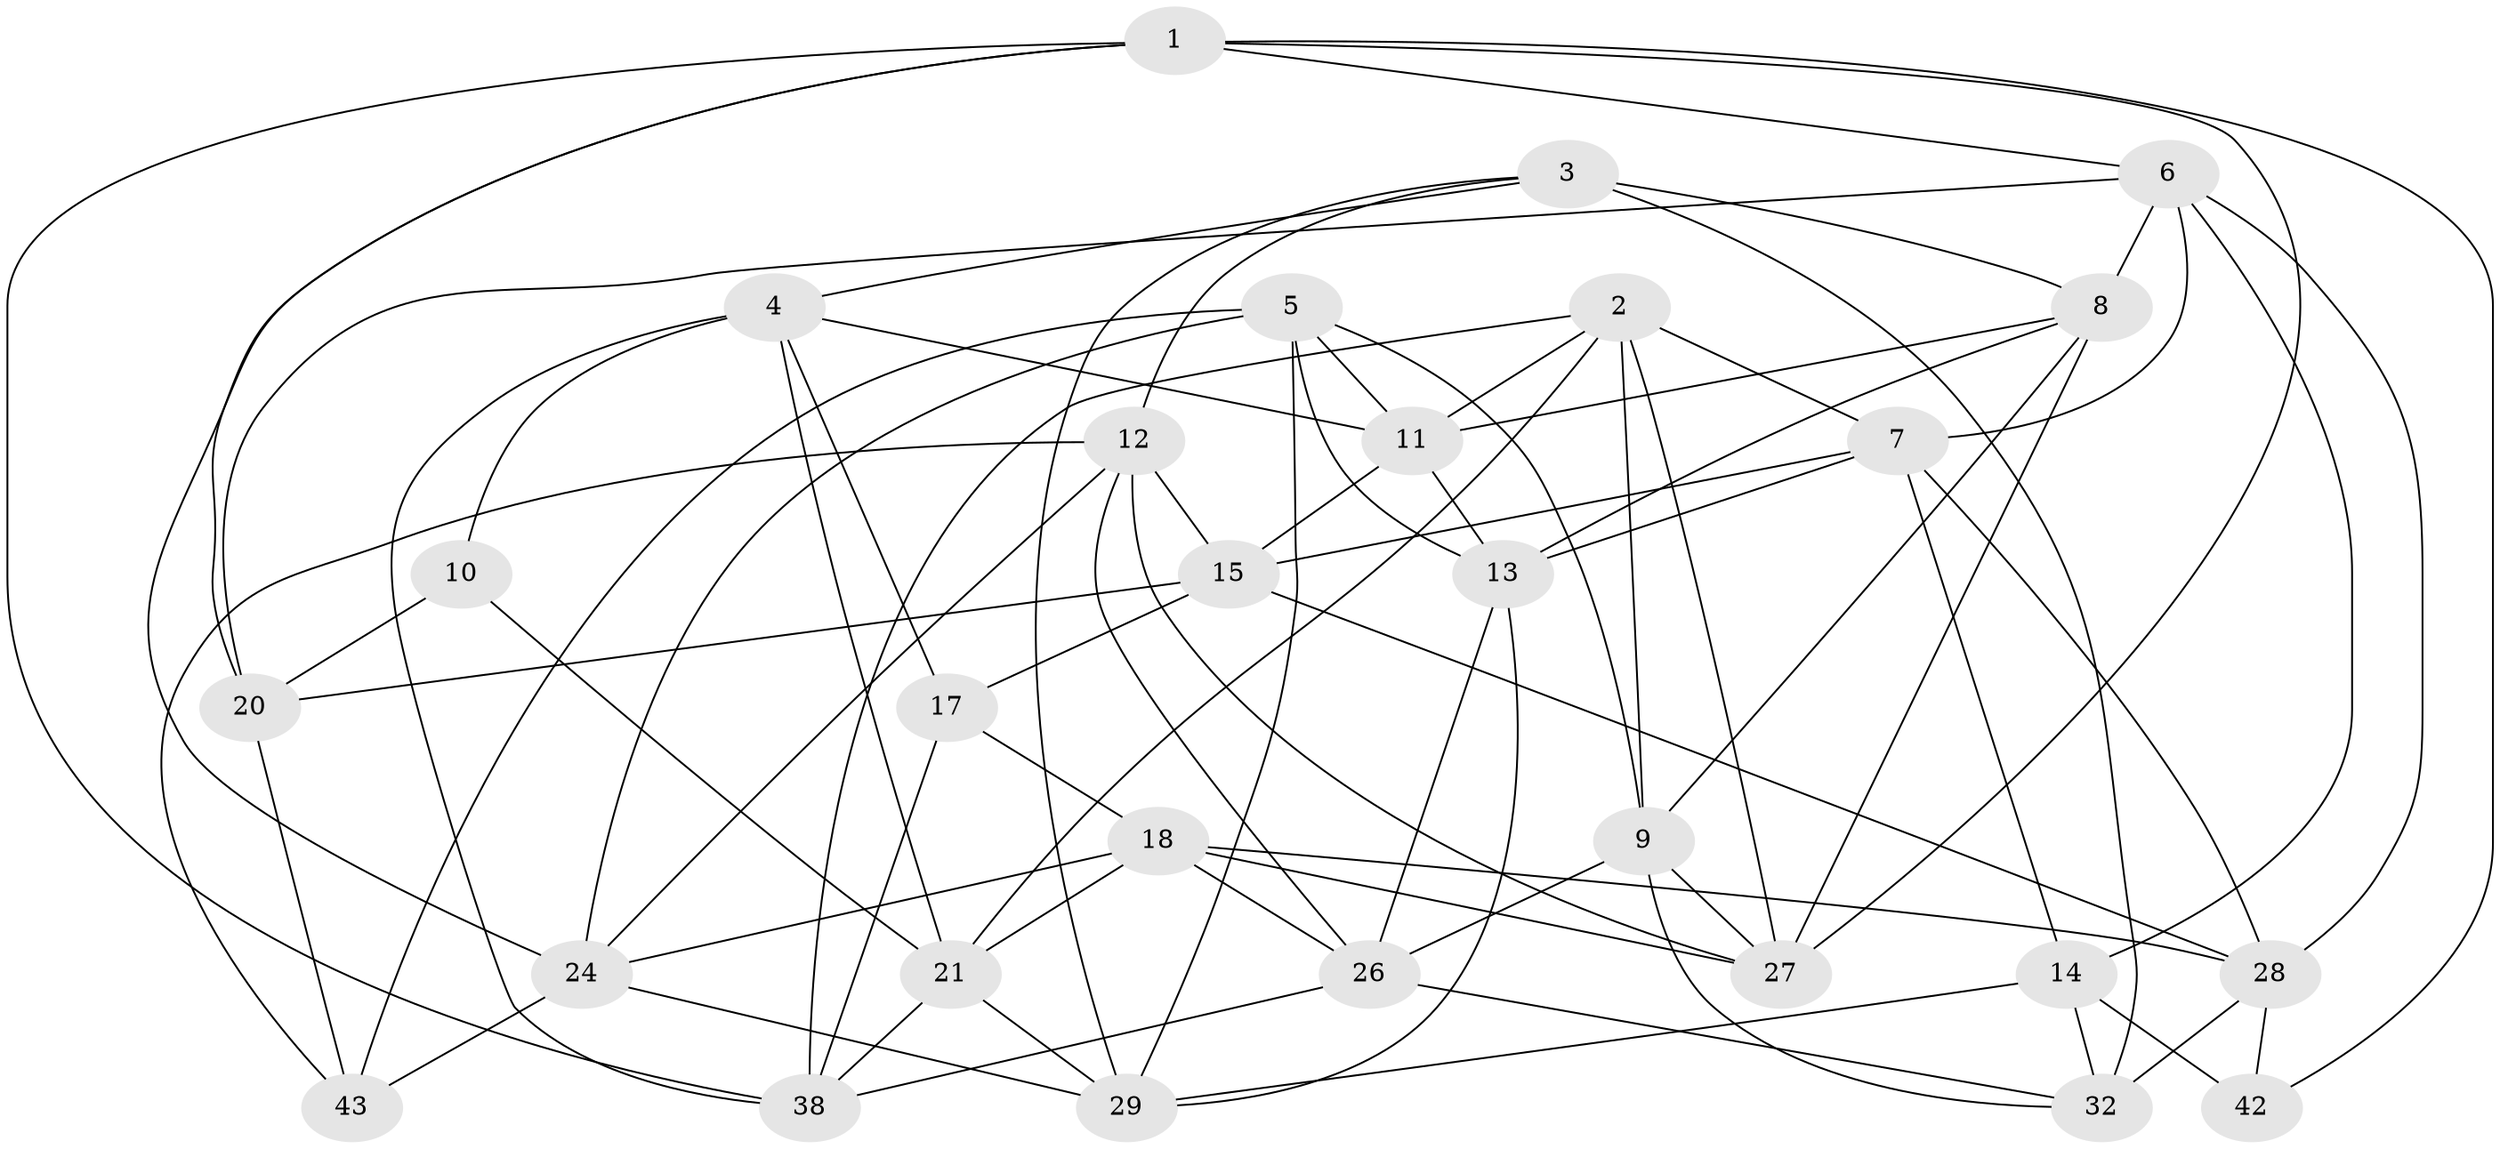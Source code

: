 // original degree distribution, {4: 1.0}
// Generated by graph-tools (version 1.1) at 2025/42/03/06/25 10:42:23]
// undirected, 28 vertices, 77 edges
graph export_dot {
graph [start="1"]
  node [color=gray90,style=filled];
  1 [super="+45"];
  2 [super="+37"];
  3 [super="+48"];
  4 [super="+16"];
  5 [super="+19"];
  6 [super="+36"];
  7 [super="+49"];
  8 [super="+40"];
  9 [super="+23"];
  10;
  11 [super="+22"];
  12 [super="+35"];
  13 [super="+39"];
  14 [super="+44"];
  15 [super="+47"];
  17;
  18 [super="+25"];
  20 [super="+30"];
  21 [super="+33"];
  24 [super="+52"];
  26 [super="+51"];
  27 [super="+46"];
  28 [super="+31"];
  29 [super="+34"];
  32 [super="+50"];
  38 [super="+41"];
  42;
  43;
  1 -- 6;
  1 -- 24;
  1 -- 38;
  1 -- 42;
  1 -- 27;
  1 -- 20;
  2 -- 9;
  2 -- 11;
  2 -- 7;
  2 -- 38;
  2 -- 27;
  2 -- 21;
  3 -- 12;
  3 -- 4;
  3 -- 29;
  3 -- 8;
  3 -- 32 [weight=2];
  4 -- 10;
  4 -- 11;
  4 -- 17;
  4 -- 38;
  4 -- 21;
  5 -- 29;
  5 -- 13;
  5 -- 9;
  5 -- 24;
  5 -- 43;
  5 -- 11;
  6 -- 20;
  6 -- 8;
  6 -- 28;
  6 -- 7;
  6 -- 14;
  7 -- 28;
  7 -- 15;
  7 -- 13;
  7 -- 14;
  8 -- 13;
  8 -- 11;
  8 -- 9;
  8 -- 27;
  9 -- 26;
  9 -- 32;
  9 -- 27;
  10 -- 20 [weight=2];
  10 -- 21;
  11 -- 15;
  11 -- 13;
  12 -- 43;
  12 -- 15;
  12 -- 24;
  12 -- 26;
  12 -- 27;
  13 -- 29;
  13 -- 26;
  14 -- 32;
  14 -- 42 [weight=2];
  14 -- 29;
  15 -- 17;
  15 -- 28;
  15 -- 20;
  17 -- 38;
  17 -- 18;
  18 -- 21;
  18 -- 28;
  18 -- 24;
  18 -- 26;
  18 -- 27;
  20 -- 43;
  21 -- 38;
  21 -- 29;
  24 -- 43;
  24 -- 29;
  26 -- 32;
  26 -- 38;
  28 -- 32;
  28 -- 42;
}
